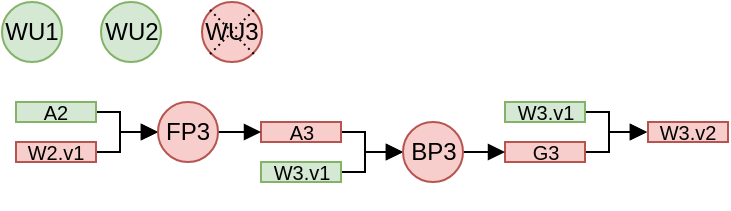 <mxfile version="24.5.5" type="github">
  <diagram name="第 1 页" id="8fNlD3uoq2dp3X0ciNW0">
    <mxGraphModel dx="334" dy="192" grid="1" gridSize="10" guides="1" tooltips="1" connect="1" arrows="1" fold="1" page="1" pageScale="1" pageWidth="827" pageHeight="1169" math="0" shadow="0">
      <root>
        <mxCell id="0" />
        <mxCell id="1" parent="0" />
        <mxCell id="_C-quwi_yky97DhlAQcO-1" value="WU1" style="ellipse;whiteSpace=wrap;html=1;aspect=fixed;fillColor=#d5e8d4;strokeColor=#82b366;" vertex="1" parent="1">
          <mxGeometry x="243" y="290" width="30" height="30" as="geometry" />
        </mxCell>
        <mxCell id="_C-quwi_yky97DhlAQcO-2" value="WU2" style="ellipse;whiteSpace=wrap;html=1;aspect=fixed;fillColor=#d5e8d4;strokeColor=#82b366;" vertex="1" parent="1">
          <mxGeometry x="292.5" y="290" width="30" height="30" as="geometry" />
        </mxCell>
        <mxCell id="_C-quwi_yky97DhlAQcO-3" value="WU3" style="ellipse;whiteSpace=wrap;html=1;aspect=fixed;fillColor=#f8cecc;strokeColor=#b85450;" vertex="1" parent="1">
          <mxGeometry x="343" y="290" width="30" height="30" as="geometry" />
        </mxCell>
        <mxCell id="_C-quwi_yky97DhlAQcO-4" style="rounded=0;orthogonalLoop=1;jettySize=auto;html=1;exitX=0;exitY=0;exitDx=0;exitDy=0;entryX=0.86;entryY=0.868;entryDx=0;entryDy=0;strokeWidth=1;dashed=1;endArrow=none;endFill=0;dashPattern=1 2;entryPerimeter=0;" edge="1" parent="1">
          <mxGeometry relative="1" as="geometry">
            <mxPoint x="347" y="294" as="sourcePoint" />
            <mxPoint x="369" y="316" as="targetPoint" />
          </mxGeometry>
        </mxCell>
        <mxCell id="_C-quwi_yky97DhlAQcO-5" style="rounded=0;orthogonalLoop=1;jettySize=auto;html=1;exitX=0;exitY=1;exitDx=0;exitDy=0;entryX=0.859;entryY=0.132;entryDx=0;entryDy=0;dashed=1;endArrow=none;endFill=0;dashPattern=1 2;entryPerimeter=0;" edge="1" parent="1">
          <mxGeometry relative="1" as="geometry">
            <mxPoint x="347" y="316" as="sourcePoint" />
            <mxPoint x="369" y="294" as="targetPoint" />
          </mxGeometry>
        </mxCell>
        <mxCell id="_C-quwi_yky97DhlAQcO-6" style="edgeStyle=orthogonalEdgeStyle;rounded=0;orthogonalLoop=1;jettySize=auto;html=1;entryX=0;entryY=0.5;entryDx=0;entryDy=0;endArrow=block;endFill=1;" edge="1" parent="1" source="_C-quwi_yky97DhlAQcO-7">
          <mxGeometry relative="1" as="geometry">
            <Array as="points">
              <mxPoint x="546.5" y="345" />
              <mxPoint x="546.5" y="355" />
            </Array>
            <mxPoint x="565.5" y="355.0" as="targetPoint" />
          </mxGeometry>
        </mxCell>
        <mxCell id="_C-quwi_yky97DhlAQcO-7" value="&lt;p style=&quot;line-height: 100%;&quot;&gt;&lt;font style=&quot;font-size: 10px;&quot;&gt;W3.v1&lt;/font&gt;&lt;/p&gt;" style="rounded=0;whiteSpace=wrap;html=1;fillColor=#d5e8d4;strokeColor=#82b366;" vertex="1" parent="1">
          <mxGeometry x="494.5" y="340" width="40" height="10" as="geometry" />
        </mxCell>
        <mxCell id="_C-quwi_yky97DhlAQcO-8" style="edgeStyle=orthogonalEdgeStyle;rounded=0;orthogonalLoop=1;jettySize=auto;html=1;entryX=0;entryY=0.5;entryDx=0;entryDy=0;endArrow=block;endFill=1;" edge="1" parent="1" source="_C-quwi_yky97DhlAQcO-9">
          <mxGeometry relative="1" as="geometry">
            <Array as="points">
              <mxPoint x="546.5" y="365" />
              <mxPoint x="546.5" y="355" />
            </Array>
            <mxPoint x="565.5" y="355.0" as="targetPoint" />
          </mxGeometry>
        </mxCell>
        <mxCell id="_C-quwi_yky97DhlAQcO-9" value="&lt;p style=&quot;line-height: 100%;&quot;&gt;&lt;font style=&quot;font-size: 10px;&quot;&gt;G3&lt;/font&gt;&lt;/p&gt;" style="rounded=0;whiteSpace=wrap;html=1;fillColor=#f8cecc;strokeColor=#b85450;" vertex="1" parent="1">
          <mxGeometry x="494.5" y="360" width="40" height="10" as="geometry" />
        </mxCell>
        <mxCell id="_C-quwi_yky97DhlAQcO-10" style="edgeStyle=orthogonalEdgeStyle;rounded=0;orthogonalLoop=1;jettySize=auto;html=1;entryX=0;entryY=0.5;entryDx=0;entryDy=0;endArrow=block;endFill=1;" edge="1" parent="1" source="_C-quwi_yky97DhlAQcO-11">
          <mxGeometry relative="1" as="geometry">
            <Array as="points">
              <mxPoint x="424.5" y="355" />
              <mxPoint x="424.5" y="365" />
            </Array>
            <mxPoint x="443.5" y="365" as="targetPoint" />
          </mxGeometry>
        </mxCell>
        <mxCell id="_C-quwi_yky97DhlAQcO-11" value="&lt;p style=&quot;line-height: 100%;&quot;&gt;&lt;font style=&quot;font-size: 10px;&quot;&gt;A3&lt;/font&gt;&lt;/p&gt;" style="rounded=0;whiteSpace=wrap;html=1;fillColor=#f8cecc;strokeColor=#b85450;" vertex="1" parent="1">
          <mxGeometry x="372.5" y="350" width="40" height="10" as="geometry" />
        </mxCell>
        <mxCell id="_C-quwi_yky97DhlAQcO-12" style="edgeStyle=orthogonalEdgeStyle;rounded=0;orthogonalLoop=1;jettySize=auto;html=1;entryX=0;entryY=0.5;entryDx=0;entryDy=0;endArrow=block;endFill=1;" edge="1" parent="1" source="_C-quwi_yky97DhlAQcO-13">
          <mxGeometry relative="1" as="geometry">
            <Array as="points">
              <mxPoint x="424.5" y="375" />
              <mxPoint x="424.5" y="365" />
            </Array>
            <mxPoint x="443.5" y="365" as="targetPoint" />
          </mxGeometry>
        </mxCell>
        <mxCell id="_C-quwi_yky97DhlAQcO-13" value="&lt;p style=&quot;line-height: 100%;&quot;&gt;&lt;font style=&quot;font-size: 10px;&quot;&gt;W3.v1&lt;/font&gt;&lt;/p&gt;" style="rounded=0;whiteSpace=wrap;html=1;fillColor=#d5e8d4;strokeColor=#82b366;" vertex="1" parent="1">
          <mxGeometry x="372.5" y="370" width="40" height="10" as="geometry" />
        </mxCell>
        <mxCell id="_C-quwi_yky97DhlAQcO-14" style="edgeStyle=orthogonalEdgeStyle;rounded=0;orthogonalLoop=1;jettySize=auto;html=1;entryX=0;entryY=0.5;entryDx=0;entryDy=0;endArrow=block;endFill=1;" edge="1" parent="1" source="_C-quwi_yky97DhlAQcO-15" target="_C-quwi_yky97DhlAQcO-9">
          <mxGeometry relative="1" as="geometry" />
        </mxCell>
        <mxCell id="_C-quwi_yky97DhlAQcO-15" value="BP3" style="ellipse;whiteSpace=wrap;html=1;aspect=fixed;fillColor=#f8cecc;strokeColor=#b85450;" vertex="1" parent="1">
          <mxGeometry x="443.5" y="350" width="30" height="30" as="geometry" />
        </mxCell>
        <mxCell id="_C-quwi_yky97DhlAQcO-16" style="edgeStyle=orthogonalEdgeStyle;rounded=0;orthogonalLoop=1;jettySize=auto;html=1;entryX=0;entryY=0.5;entryDx=0;entryDy=0;endArrow=block;endFill=1;" edge="1" parent="1" source="_C-quwi_yky97DhlAQcO-17">
          <mxGeometry relative="1" as="geometry">
            <Array as="points">
              <mxPoint x="302" y="345" />
              <mxPoint x="302" y="355" />
            </Array>
            <mxPoint x="321" y="355" as="targetPoint" />
          </mxGeometry>
        </mxCell>
        <mxCell id="_C-quwi_yky97DhlAQcO-17" value="&lt;p style=&quot;line-height: 100%;&quot;&gt;&lt;font style=&quot;font-size: 10px;&quot;&gt;A2&lt;/font&gt;&lt;/p&gt;" style="rounded=0;whiteSpace=wrap;html=1;fillColor=#d5e8d4;strokeColor=#82b366;" vertex="1" parent="1">
          <mxGeometry x="250" y="340" width="40" height="10" as="geometry" />
        </mxCell>
        <mxCell id="_C-quwi_yky97DhlAQcO-18" style="edgeStyle=orthogonalEdgeStyle;rounded=0;orthogonalLoop=1;jettySize=auto;html=1;entryX=0;entryY=0.5;entryDx=0;entryDy=0;endArrow=block;endFill=1;" edge="1" parent="1" source="_C-quwi_yky97DhlAQcO-19">
          <mxGeometry relative="1" as="geometry">
            <Array as="points">
              <mxPoint x="302" y="365" />
              <mxPoint x="302" y="355" />
            </Array>
            <mxPoint x="321" y="355" as="targetPoint" />
          </mxGeometry>
        </mxCell>
        <mxCell id="_C-quwi_yky97DhlAQcO-19" value="&lt;p style=&quot;line-height: 100%;&quot;&gt;&lt;font style=&quot;font-size: 10px;&quot;&gt;W2.v1&lt;/font&gt;&lt;/p&gt;" style="rounded=0;whiteSpace=wrap;html=1;fillColor=#f8cecc;strokeColor=#b85450;" vertex="1" parent="1">
          <mxGeometry x="250" y="360" width="40" height="10" as="geometry" />
        </mxCell>
        <mxCell id="_C-quwi_yky97DhlAQcO-20" style="edgeStyle=orthogonalEdgeStyle;rounded=0;orthogonalLoop=1;jettySize=auto;html=1;entryX=0;entryY=0.5;entryDx=0;entryDy=0;endArrow=block;endFill=1;" edge="1" parent="1" source="_C-quwi_yky97DhlAQcO-21">
          <mxGeometry relative="1" as="geometry">
            <mxPoint x="372.5" y="355" as="targetPoint" />
          </mxGeometry>
        </mxCell>
        <mxCell id="_C-quwi_yky97DhlAQcO-21" value="FP3" style="ellipse;whiteSpace=wrap;html=1;aspect=fixed;fillColor=#f8cecc;strokeColor=#b85450;" vertex="1" parent="1">
          <mxGeometry x="321" y="340" width="30" height="30" as="geometry" />
        </mxCell>
        <mxCell id="_C-quwi_yky97DhlAQcO-22" value="&lt;p style=&quot;line-height: 100%;&quot;&gt;&lt;span style=&quot;font-size: 10px;&quot;&gt;W3.v2&lt;/span&gt;&lt;/p&gt;" style="rounded=0;whiteSpace=wrap;html=1;fillColor=#f8cecc;strokeColor=#b85450;" vertex="1" parent="1">
          <mxGeometry x="566" y="350" width="40" height="10" as="geometry" />
        </mxCell>
      </root>
    </mxGraphModel>
  </diagram>
</mxfile>
